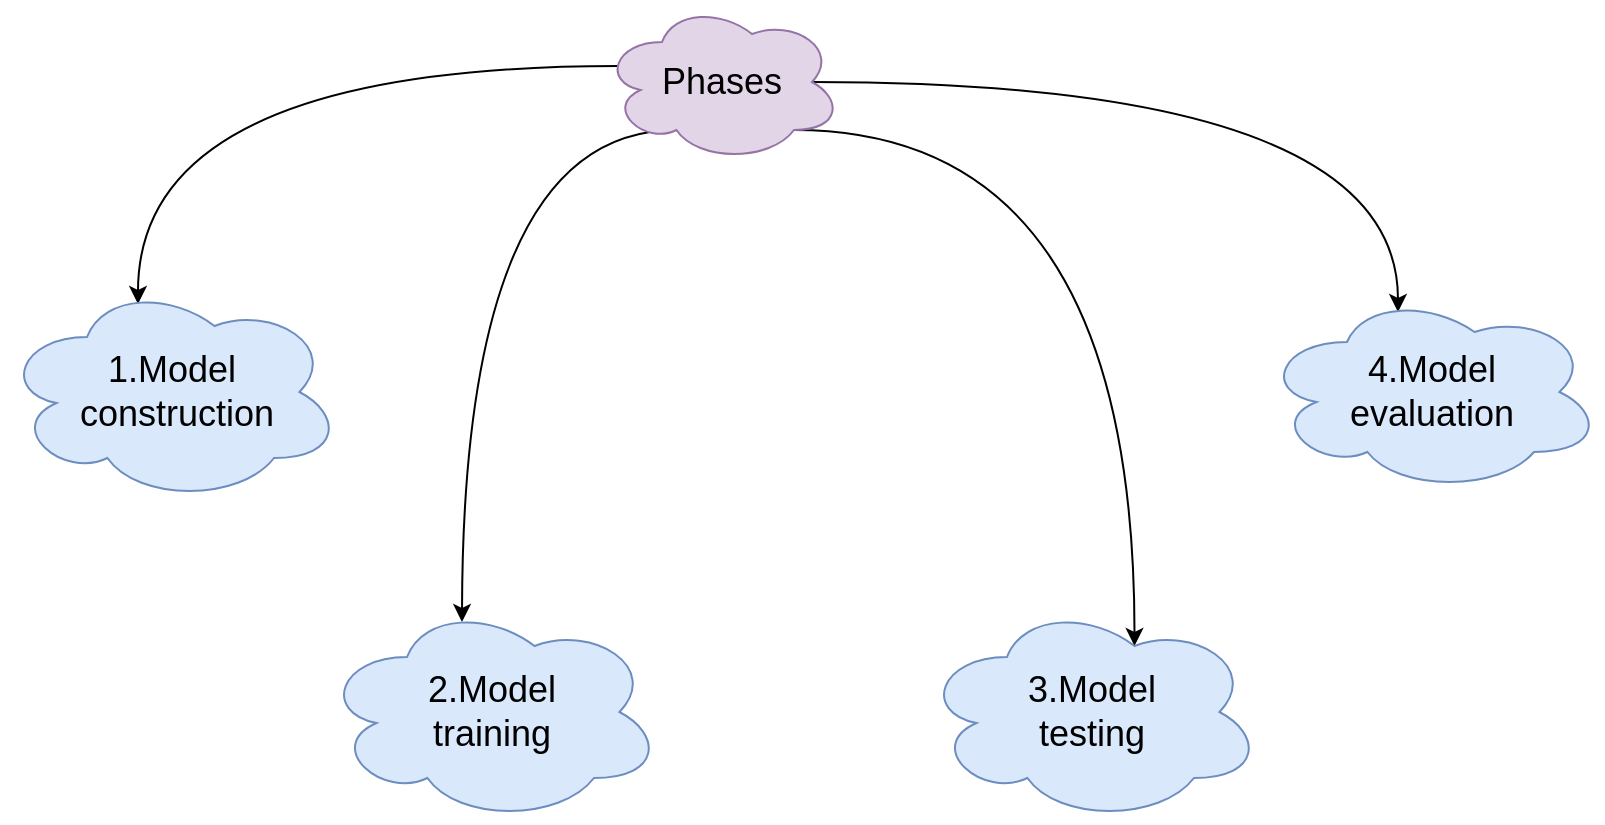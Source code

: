<mxfile version="12.4.2" type="github" pages="1"><diagram id="KRNq5aTw0sVTjY_er_4u" name="Page-1"><mxGraphModel dx="1024" dy="517" grid="1" gridSize="10" guides="1" tooltips="1" connect="1" arrows="1" fold="1" page="1" pageScale="1" pageWidth="850" pageHeight="1100" math="0" shadow="0"><root><mxCell id="0"/><mxCell id="1" parent="0"/><mxCell id="zYIIN653WN3o2fV1-luv-6" style="edgeStyle=orthogonalEdgeStyle;curved=1;rounded=0;orthogonalLoop=1;jettySize=auto;html=1;exitX=0.07;exitY=0.4;exitDx=0;exitDy=0;exitPerimeter=0;entryX=0.4;entryY=0.1;entryDx=0;entryDy=0;entryPerimeter=0;" edge="1" parent="1" source="zYIIN653WN3o2fV1-luv-1" target="zYIIN653WN3o2fV1-luv-2"><mxGeometry relative="1" as="geometry"/></mxCell><mxCell id="zYIIN653WN3o2fV1-luv-9" style="edgeStyle=orthogonalEdgeStyle;curved=1;rounded=0;orthogonalLoop=1;jettySize=auto;html=1;exitX=0.8;exitY=0.8;exitDx=0;exitDy=0;exitPerimeter=0;entryX=0.625;entryY=0.2;entryDx=0;entryDy=0;entryPerimeter=0;" edge="1" parent="1" source="zYIIN653WN3o2fV1-luv-1" target="zYIIN653WN3o2fV1-luv-4"><mxGeometry relative="1" as="geometry"/></mxCell><mxCell id="zYIIN653WN3o2fV1-luv-10" style="edgeStyle=orthogonalEdgeStyle;curved=1;rounded=0;orthogonalLoop=1;jettySize=auto;html=1;exitX=0.875;exitY=0.5;exitDx=0;exitDy=0;exitPerimeter=0;entryX=0.4;entryY=0.1;entryDx=0;entryDy=0;entryPerimeter=0;" edge="1" parent="1" source="zYIIN653WN3o2fV1-luv-1" target="zYIIN653WN3o2fV1-luv-5"><mxGeometry relative="1" as="geometry"/></mxCell><mxCell id="zYIIN653WN3o2fV1-luv-13" style="edgeStyle=orthogonalEdgeStyle;curved=1;rounded=0;orthogonalLoop=1;jettySize=auto;html=1;exitX=0.31;exitY=0.8;exitDx=0;exitDy=0;exitPerimeter=0;" edge="1" parent="1" source="zYIIN653WN3o2fV1-luv-1"><mxGeometry relative="1" as="geometry"><mxPoint x="230" y="330" as="targetPoint"/></mxGeometry></mxCell><mxCell id="zYIIN653WN3o2fV1-luv-1" value="&lt;font style=&quot;font-size: 18px&quot;&gt;Phases&lt;/font&gt;" style="ellipse;shape=cloud;whiteSpace=wrap;html=1;fillColor=#e1d5e7;strokeColor=#9673a6;" vertex="1" parent="1"><mxGeometry x="300" y="20" width="120" height="80" as="geometry"/></mxCell><mxCell id="zYIIN653WN3o2fV1-luv-2" value="&lt;font style=&quot;font-size: 18px&quot;&gt;1.Model&lt;br&gt;&amp;nbsp;construction&lt;/font&gt;" style="ellipse;shape=cloud;whiteSpace=wrap;html=1;fillColor=#dae8fc;strokeColor=#6c8ebf;" vertex="1" parent="1"><mxGeometry y="160" width="170" height="110" as="geometry"/></mxCell><mxCell id="zYIIN653WN3o2fV1-luv-3" value="&lt;font style=&quot;font-size: 18px&quot;&gt;2.Model &lt;br&gt;training&lt;/font&gt;" style="ellipse;shape=cloud;whiteSpace=wrap;html=1;fillColor=#dae8fc;strokeColor=#6c8ebf;" vertex="1" parent="1"><mxGeometry x="160" y="320" width="170" height="110" as="geometry"/></mxCell><mxCell id="zYIIN653WN3o2fV1-luv-4" value="&lt;font style=&quot;font-size: 18px&quot;&gt;3.Model &lt;br&gt;testing&lt;/font&gt;" style="ellipse;shape=cloud;whiteSpace=wrap;html=1;fillColor=#dae8fc;strokeColor=#6c8ebf;" vertex="1" parent="1"><mxGeometry x="460" y="320" width="170" height="110" as="geometry"/></mxCell><mxCell id="zYIIN653WN3o2fV1-luv-5" value="&lt;font style=&quot;font-size: 18px&quot;&gt;4.Model &lt;br&gt;evaluation&lt;/font&gt;" style="ellipse;shape=cloud;whiteSpace=wrap;html=1;fillColor=#dae8fc;strokeColor=#6c8ebf;" vertex="1" parent="1"><mxGeometry x="630" y="165" width="170" height="100" as="geometry"/></mxCell></root></mxGraphModel></diagram></mxfile>